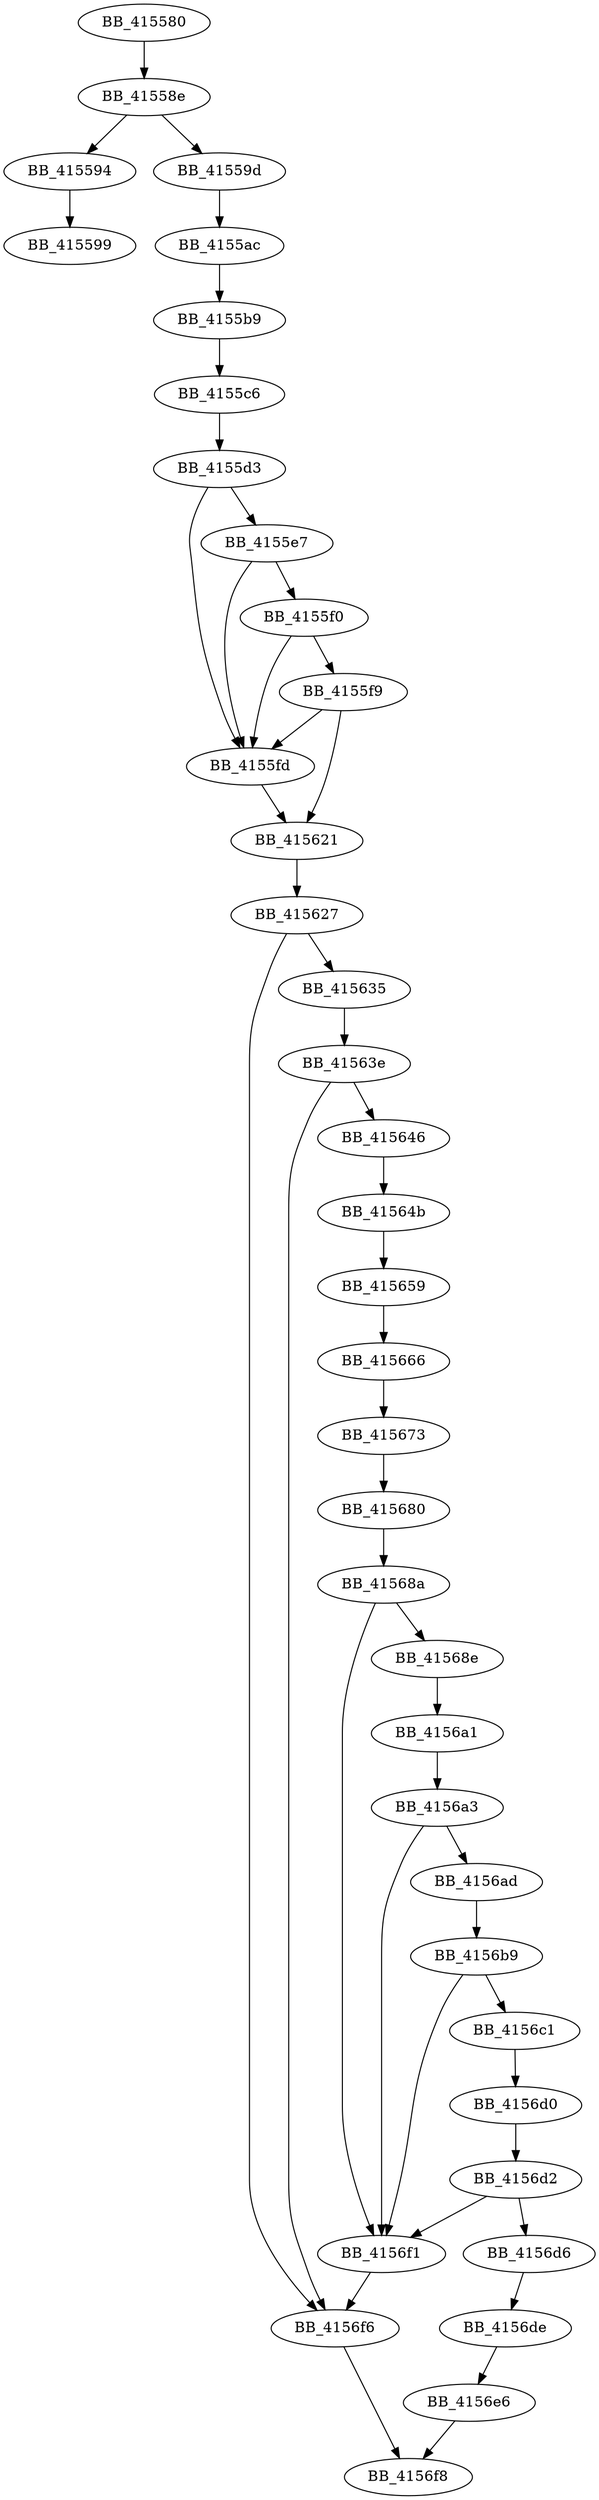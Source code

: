 DiGraph __mtinit{
BB_415580->BB_41558e
BB_41558e->BB_415594
BB_41558e->BB_41559d
BB_415594->BB_415599
BB_41559d->BB_4155ac
BB_4155ac->BB_4155b9
BB_4155b9->BB_4155c6
BB_4155c6->BB_4155d3
BB_4155d3->BB_4155e7
BB_4155d3->BB_4155fd
BB_4155e7->BB_4155f0
BB_4155e7->BB_4155fd
BB_4155f0->BB_4155f9
BB_4155f0->BB_4155fd
BB_4155f9->BB_4155fd
BB_4155f9->BB_415621
BB_4155fd->BB_415621
BB_415621->BB_415627
BB_415627->BB_415635
BB_415627->BB_4156f6
BB_415635->BB_41563e
BB_41563e->BB_415646
BB_41563e->BB_4156f6
BB_415646->BB_41564b
BB_41564b->BB_415659
BB_415659->BB_415666
BB_415666->BB_415673
BB_415673->BB_415680
BB_415680->BB_41568a
BB_41568a->BB_41568e
BB_41568a->BB_4156f1
BB_41568e->BB_4156a1
BB_4156a1->BB_4156a3
BB_4156a3->BB_4156ad
BB_4156a3->BB_4156f1
BB_4156ad->BB_4156b9
BB_4156b9->BB_4156c1
BB_4156b9->BB_4156f1
BB_4156c1->BB_4156d0
BB_4156d0->BB_4156d2
BB_4156d2->BB_4156d6
BB_4156d2->BB_4156f1
BB_4156d6->BB_4156de
BB_4156de->BB_4156e6
BB_4156e6->BB_4156f8
BB_4156f1->BB_4156f6
BB_4156f6->BB_4156f8
}
